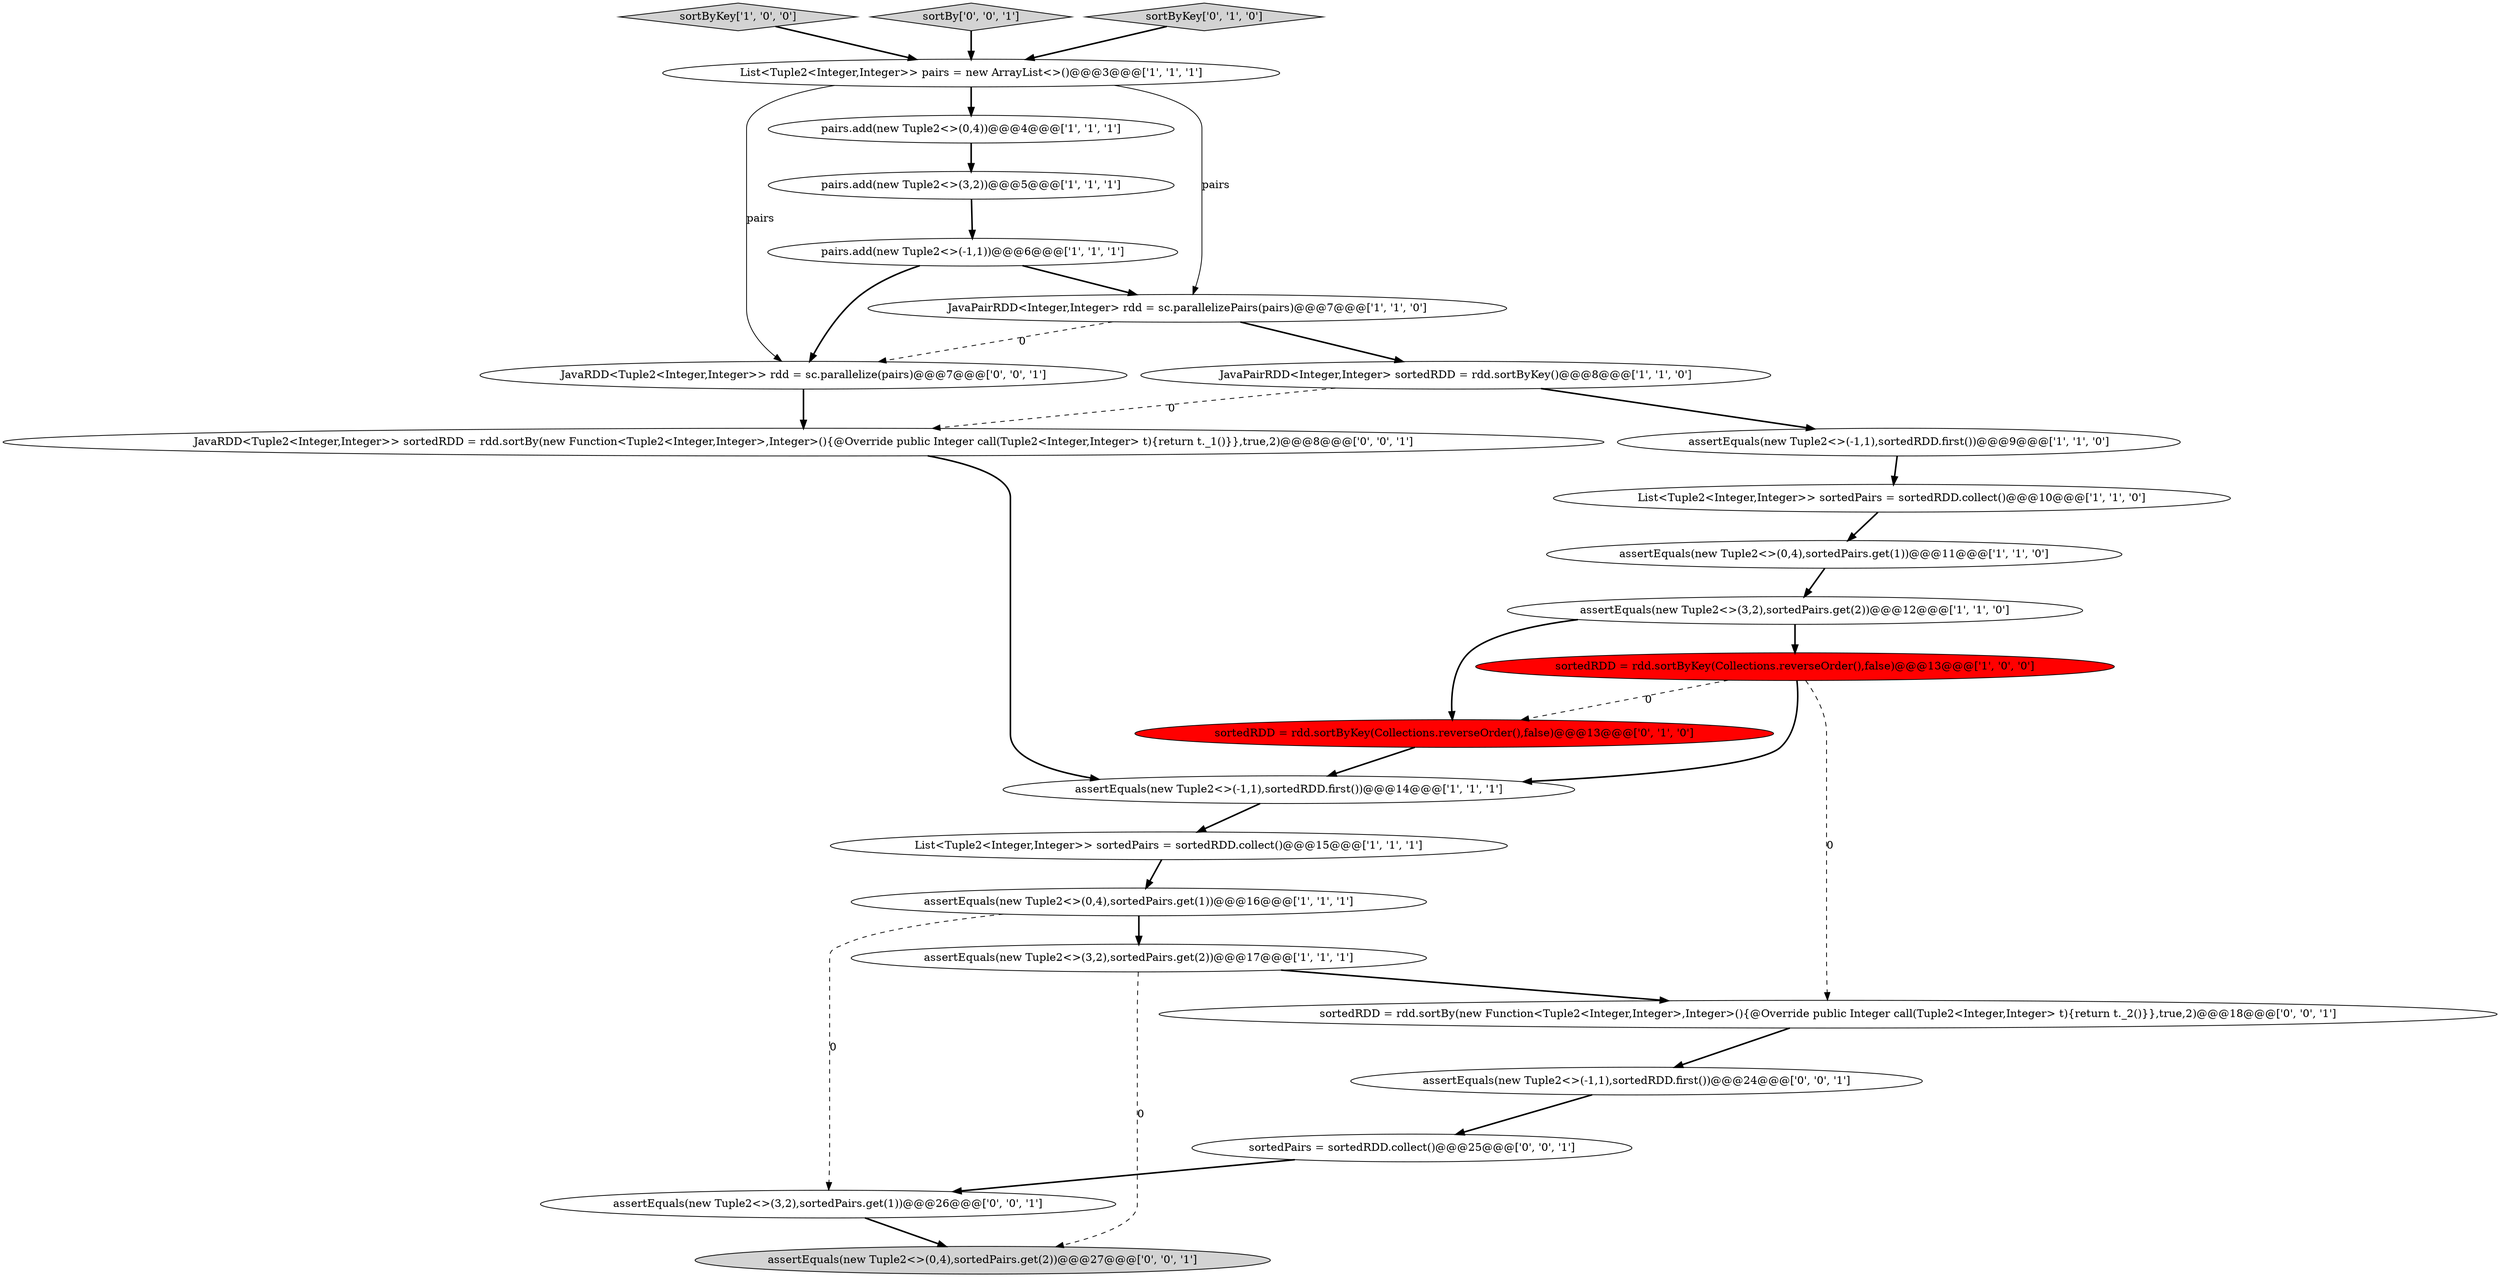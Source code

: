 digraph {
5 [style = filled, label = "assertEquals(new Tuple2<>(-1,1),sortedRDD.first())@@@14@@@['1', '1', '1']", fillcolor = white, shape = ellipse image = "AAA0AAABBB1BBB"];
22 [style = filled, label = "assertEquals(new Tuple2<>(3,2),sortedPairs.get(1))@@@26@@@['0', '0', '1']", fillcolor = white, shape = ellipse image = "AAA0AAABBB3BBB"];
23 [style = filled, label = "sortedPairs = sortedRDD.collect()@@@25@@@['0', '0', '1']", fillcolor = white, shape = ellipse image = "AAA0AAABBB3BBB"];
24 [style = filled, label = "assertEquals(new Tuple2<>(0,4),sortedPairs.get(2))@@@27@@@['0', '0', '1']", fillcolor = lightgray, shape = ellipse image = "AAA0AAABBB3BBB"];
8 [style = filled, label = "sortByKey['1', '0', '0']", fillcolor = lightgray, shape = diamond image = "AAA0AAABBB1BBB"];
7 [style = filled, label = "assertEquals(new Tuple2<>(0,4),sortedPairs.get(1))@@@11@@@['1', '1', '0']", fillcolor = white, shape = ellipse image = "AAA0AAABBB1BBB"];
9 [style = filled, label = "assertEquals(new Tuple2<>(3,2),sortedPairs.get(2))@@@12@@@['1', '1', '0']", fillcolor = white, shape = ellipse image = "AAA0AAABBB1BBB"];
17 [style = filled, label = "sortedRDD = rdd.sortByKey(Collections.reverseOrder(),false)@@@13@@@['0', '1', '0']", fillcolor = red, shape = ellipse image = "AAA1AAABBB2BBB"];
21 [style = filled, label = "JavaRDD<Tuple2<Integer,Integer>> rdd = sc.parallelize(pairs)@@@7@@@['0', '0', '1']", fillcolor = white, shape = ellipse image = "AAA0AAABBB3BBB"];
25 [style = filled, label = "assertEquals(new Tuple2<>(-1,1),sortedRDD.first())@@@24@@@['0', '0', '1']", fillcolor = white, shape = ellipse image = "AAA0AAABBB3BBB"];
18 [style = filled, label = "sortBy['0', '0', '1']", fillcolor = lightgray, shape = diamond image = "AAA0AAABBB3BBB"];
12 [style = filled, label = "assertEquals(new Tuple2<>(-1,1),sortedRDD.first())@@@9@@@['1', '1', '0']", fillcolor = white, shape = ellipse image = "AAA0AAABBB1BBB"];
13 [style = filled, label = "pairs.add(new Tuple2<>(0,4))@@@4@@@['1', '1', '1']", fillcolor = white, shape = ellipse image = "AAA0AAABBB1BBB"];
20 [style = filled, label = "JavaRDD<Tuple2<Integer,Integer>> sortedRDD = rdd.sortBy(new Function<Tuple2<Integer,Integer>,Integer>(){@Override public Integer call(Tuple2<Integer,Integer> t){return t._1()}},true,2)@@@8@@@['0', '0', '1']", fillcolor = white, shape = ellipse image = "AAA0AAABBB3BBB"];
1 [style = filled, label = "List<Tuple2<Integer,Integer>> pairs = new ArrayList<>()@@@3@@@['1', '1', '1']", fillcolor = white, shape = ellipse image = "AAA0AAABBB1BBB"];
11 [style = filled, label = "pairs.add(new Tuple2<>(-1,1))@@@6@@@['1', '1', '1']", fillcolor = white, shape = ellipse image = "AAA0AAABBB1BBB"];
19 [style = filled, label = "sortedRDD = rdd.sortBy(new Function<Tuple2<Integer,Integer>,Integer>(){@Override public Integer call(Tuple2<Integer,Integer> t){return t._2()}},true,2)@@@18@@@['0', '0', '1']", fillcolor = white, shape = ellipse image = "AAA0AAABBB3BBB"];
14 [style = filled, label = "JavaPairRDD<Integer,Integer> rdd = sc.parallelizePairs(pairs)@@@7@@@['1', '1', '0']", fillcolor = white, shape = ellipse image = "AAA0AAABBB1BBB"];
16 [style = filled, label = "sortByKey['0', '1', '0']", fillcolor = lightgray, shape = diamond image = "AAA0AAABBB2BBB"];
0 [style = filled, label = "assertEquals(new Tuple2<>(3,2),sortedPairs.get(2))@@@17@@@['1', '1', '1']", fillcolor = white, shape = ellipse image = "AAA0AAABBB1BBB"];
4 [style = filled, label = "List<Tuple2<Integer,Integer>> sortedPairs = sortedRDD.collect()@@@15@@@['1', '1', '1']", fillcolor = white, shape = ellipse image = "AAA0AAABBB1BBB"];
6 [style = filled, label = "List<Tuple2<Integer,Integer>> sortedPairs = sortedRDD.collect()@@@10@@@['1', '1', '0']", fillcolor = white, shape = ellipse image = "AAA0AAABBB1BBB"];
2 [style = filled, label = "sortedRDD = rdd.sortByKey(Collections.reverseOrder(),false)@@@13@@@['1', '0', '0']", fillcolor = red, shape = ellipse image = "AAA1AAABBB1BBB"];
15 [style = filled, label = "assertEquals(new Tuple2<>(0,4),sortedPairs.get(1))@@@16@@@['1', '1', '1']", fillcolor = white, shape = ellipse image = "AAA0AAABBB1BBB"];
10 [style = filled, label = "pairs.add(new Tuple2<>(3,2))@@@5@@@['1', '1', '1']", fillcolor = white, shape = ellipse image = "AAA0AAABBB1BBB"];
3 [style = filled, label = "JavaPairRDD<Integer,Integer> sortedRDD = rdd.sortByKey()@@@8@@@['1', '1', '0']", fillcolor = white, shape = ellipse image = "AAA0AAABBB1BBB"];
13->10 [style = bold, label=""];
14->3 [style = bold, label=""];
17->5 [style = bold, label=""];
2->19 [style = dashed, label="0"];
11->14 [style = bold, label=""];
9->2 [style = bold, label=""];
0->19 [style = bold, label=""];
25->23 [style = bold, label=""];
11->21 [style = bold, label=""];
4->15 [style = bold, label=""];
9->17 [style = bold, label=""];
1->21 [style = solid, label="pairs"];
3->12 [style = bold, label=""];
12->6 [style = bold, label=""];
2->17 [style = dashed, label="0"];
1->13 [style = bold, label=""];
15->22 [style = dashed, label="0"];
19->25 [style = bold, label=""];
20->5 [style = bold, label=""];
7->9 [style = bold, label=""];
8->1 [style = bold, label=""];
23->22 [style = bold, label=""];
21->20 [style = bold, label=""];
18->1 [style = bold, label=""];
16->1 [style = bold, label=""];
15->0 [style = bold, label=""];
5->4 [style = bold, label=""];
3->20 [style = dashed, label="0"];
0->24 [style = dashed, label="0"];
14->21 [style = dashed, label="0"];
1->14 [style = solid, label="pairs"];
22->24 [style = bold, label=""];
6->7 [style = bold, label=""];
2->5 [style = bold, label=""];
10->11 [style = bold, label=""];
}
